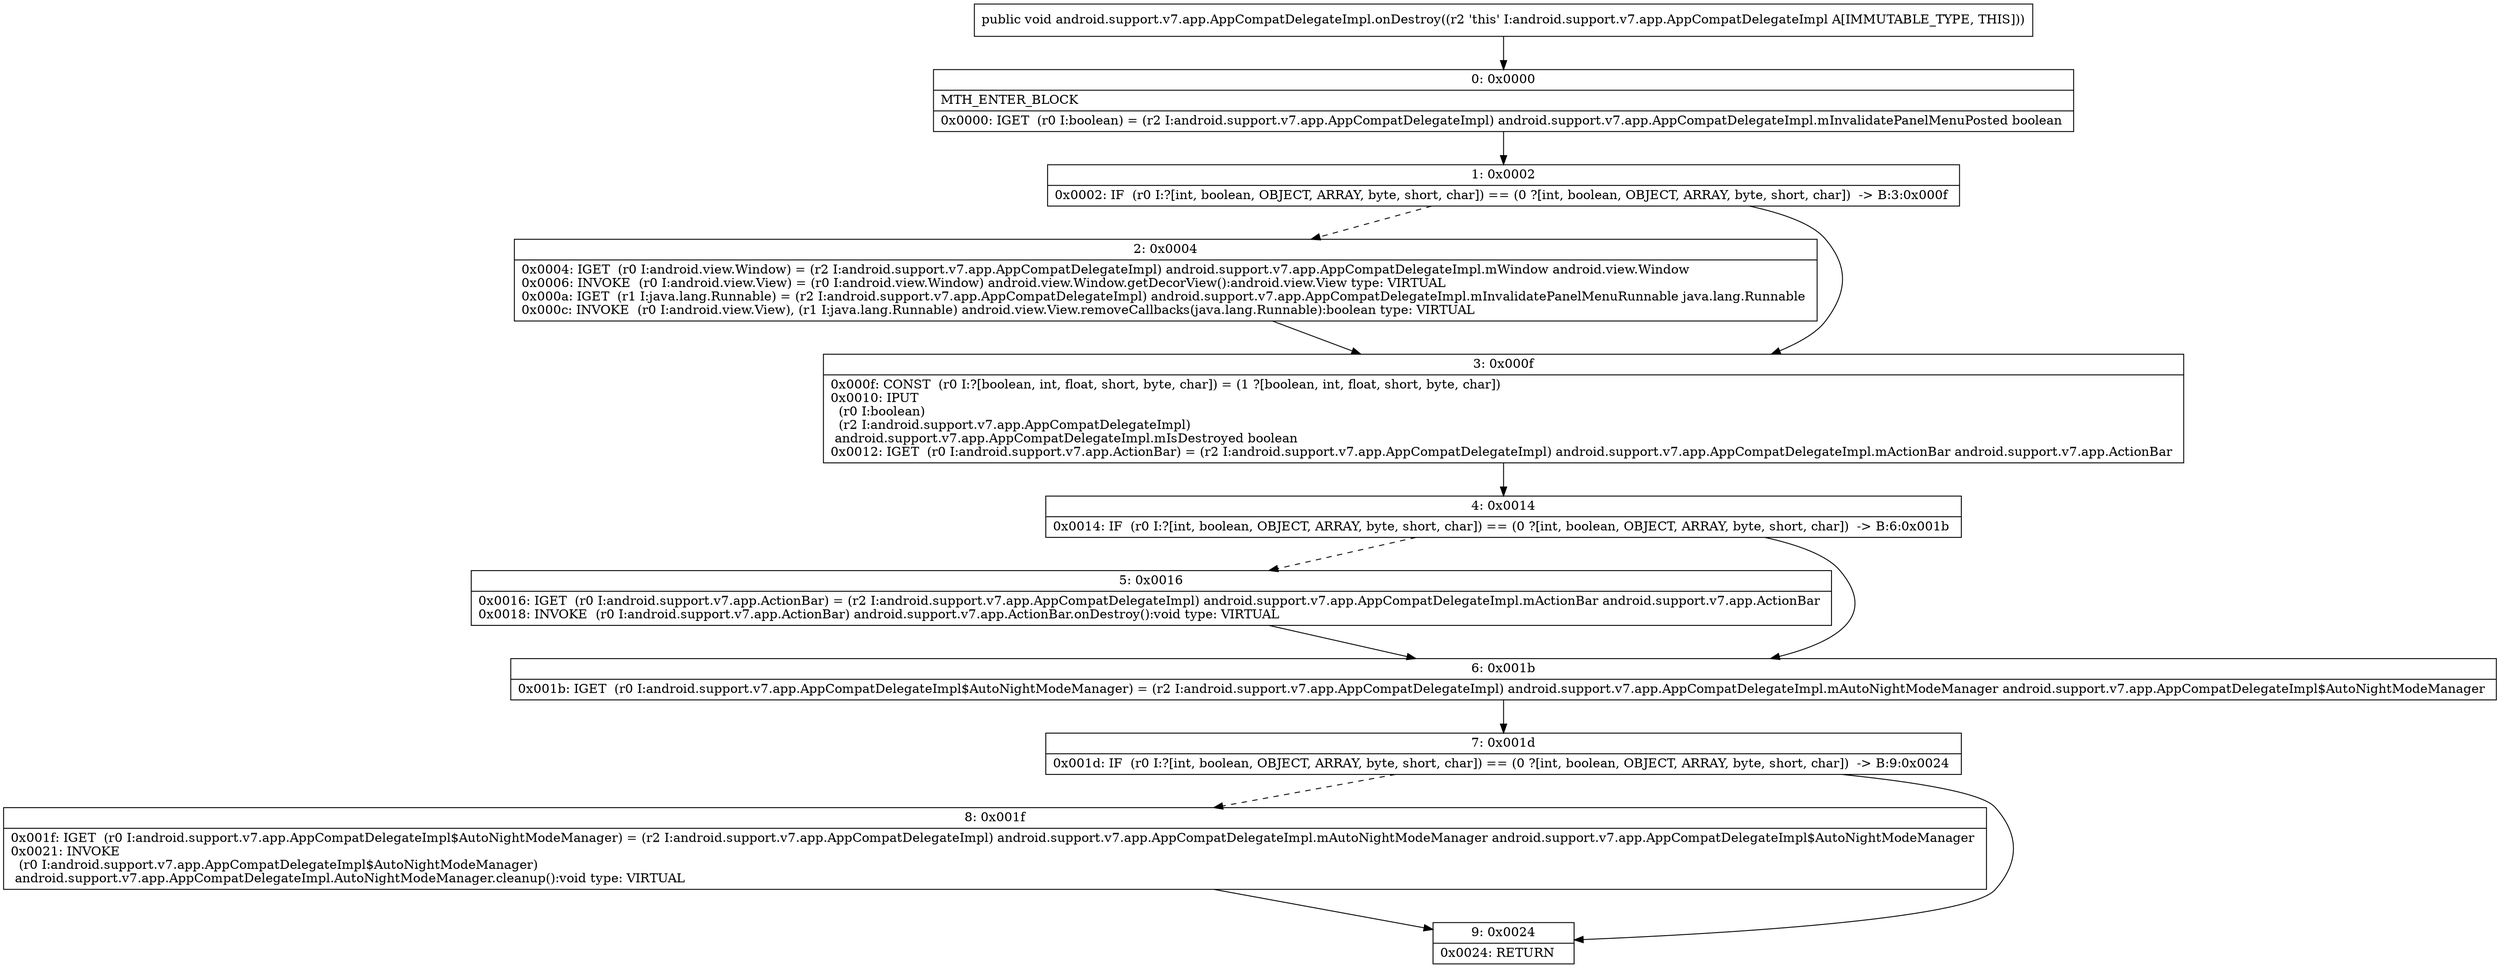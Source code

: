 digraph "CFG forandroid.support.v7.app.AppCompatDelegateImpl.onDestroy()V" {
Node_0 [shape=record,label="{0\:\ 0x0000|MTH_ENTER_BLOCK\l|0x0000: IGET  (r0 I:boolean) = (r2 I:android.support.v7.app.AppCompatDelegateImpl) android.support.v7.app.AppCompatDelegateImpl.mInvalidatePanelMenuPosted boolean \l}"];
Node_1 [shape=record,label="{1\:\ 0x0002|0x0002: IF  (r0 I:?[int, boolean, OBJECT, ARRAY, byte, short, char]) == (0 ?[int, boolean, OBJECT, ARRAY, byte, short, char])  \-\> B:3:0x000f \l}"];
Node_2 [shape=record,label="{2\:\ 0x0004|0x0004: IGET  (r0 I:android.view.Window) = (r2 I:android.support.v7.app.AppCompatDelegateImpl) android.support.v7.app.AppCompatDelegateImpl.mWindow android.view.Window \l0x0006: INVOKE  (r0 I:android.view.View) = (r0 I:android.view.Window) android.view.Window.getDecorView():android.view.View type: VIRTUAL \l0x000a: IGET  (r1 I:java.lang.Runnable) = (r2 I:android.support.v7.app.AppCompatDelegateImpl) android.support.v7.app.AppCompatDelegateImpl.mInvalidatePanelMenuRunnable java.lang.Runnable \l0x000c: INVOKE  (r0 I:android.view.View), (r1 I:java.lang.Runnable) android.view.View.removeCallbacks(java.lang.Runnable):boolean type: VIRTUAL \l}"];
Node_3 [shape=record,label="{3\:\ 0x000f|0x000f: CONST  (r0 I:?[boolean, int, float, short, byte, char]) = (1 ?[boolean, int, float, short, byte, char]) \l0x0010: IPUT  \l  (r0 I:boolean)\l  (r2 I:android.support.v7.app.AppCompatDelegateImpl)\l android.support.v7.app.AppCompatDelegateImpl.mIsDestroyed boolean \l0x0012: IGET  (r0 I:android.support.v7.app.ActionBar) = (r2 I:android.support.v7.app.AppCompatDelegateImpl) android.support.v7.app.AppCompatDelegateImpl.mActionBar android.support.v7.app.ActionBar \l}"];
Node_4 [shape=record,label="{4\:\ 0x0014|0x0014: IF  (r0 I:?[int, boolean, OBJECT, ARRAY, byte, short, char]) == (0 ?[int, boolean, OBJECT, ARRAY, byte, short, char])  \-\> B:6:0x001b \l}"];
Node_5 [shape=record,label="{5\:\ 0x0016|0x0016: IGET  (r0 I:android.support.v7.app.ActionBar) = (r2 I:android.support.v7.app.AppCompatDelegateImpl) android.support.v7.app.AppCompatDelegateImpl.mActionBar android.support.v7.app.ActionBar \l0x0018: INVOKE  (r0 I:android.support.v7.app.ActionBar) android.support.v7.app.ActionBar.onDestroy():void type: VIRTUAL \l}"];
Node_6 [shape=record,label="{6\:\ 0x001b|0x001b: IGET  (r0 I:android.support.v7.app.AppCompatDelegateImpl$AutoNightModeManager) = (r2 I:android.support.v7.app.AppCompatDelegateImpl) android.support.v7.app.AppCompatDelegateImpl.mAutoNightModeManager android.support.v7.app.AppCompatDelegateImpl$AutoNightModeManager \l}"];
Node_7 [shape=record,label="{7\:\ 0x001d|0x001d: IF  (r0 I:?[int, boolean, OBJECT, ARRAY, byte, short, char]) == (0 ?[int, boolean, OBJECT, ARRAY, byte, short, char])  \-\> B:9:0x0024 \l}"];
Node_8 [shape=record,label="{8\:\ 0x001f|0x001f: IGET  (r0 I:android.support.v7.app.AppCompatDelegateImpl$AutoNightModeManager) = (r2 I:android.support.v7.app.AppCompatDelegateImpl) android.support.v7.app.AppCompatDelegateImpl.mAutoNightModeManager android.support.v7.app.AppCompatDelegateImpl$AutoNightModeManager \l0x0021: INVOKE  \l  (r0 I:android.support.v7.app.AppCompatDelegateImpl$AutoNightModeManager)\l android.support.v7.app.AppCompatDelegateImpl.AutoNightModeManager.cleanup():void type: VIRTUAL \l}"];
Node_9 [shape=record,label="{9\:\ 0x0024|0x0024: RETURN   \l}"];
MethodNode[shape=record,label="{public void android.support.v7.app.AppCompatDelegateImpl.onDestroy((r2 'this' I:android.support.v7.app.AppCompatDelegateImpl A[IMMUTABLE_TYPE, THIS])) }"];
MethodNode -> Node_0;
Node_0 -> Node_1;
Node_1 -> Node_2[style=dashed];
Node_1 -> Node_3;
Node_2 -> Node_3;
Node_3 -> Node_4;
Node_4 -> Node_5[style=dashed];
Node_4 -> Node_6;
Node_5 -> Node_6;
Node_6 -> Node_7;
Node_7 -> Node_8[style=dashed];
Node_7 -> Node_9;
Node_8 -> Node_9;
}

